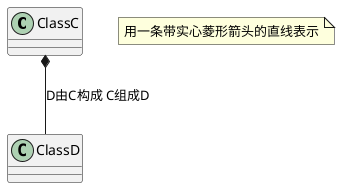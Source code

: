 @startuml
/'
组合关系 : 用一条带实心菱形箭头的直线表示
    组合关系用于类图，特别用于表示实体对象关系，表示整体拥有部分的语义
    组合关系是一种强依赖的特殊聚合关系。如果整体不存在了，则部分也将消亡
'/
ClassC *-- ClassD : D由C构成 C组成D
note "用一条带实心菱形箭头的直线表示" as N
@enduml